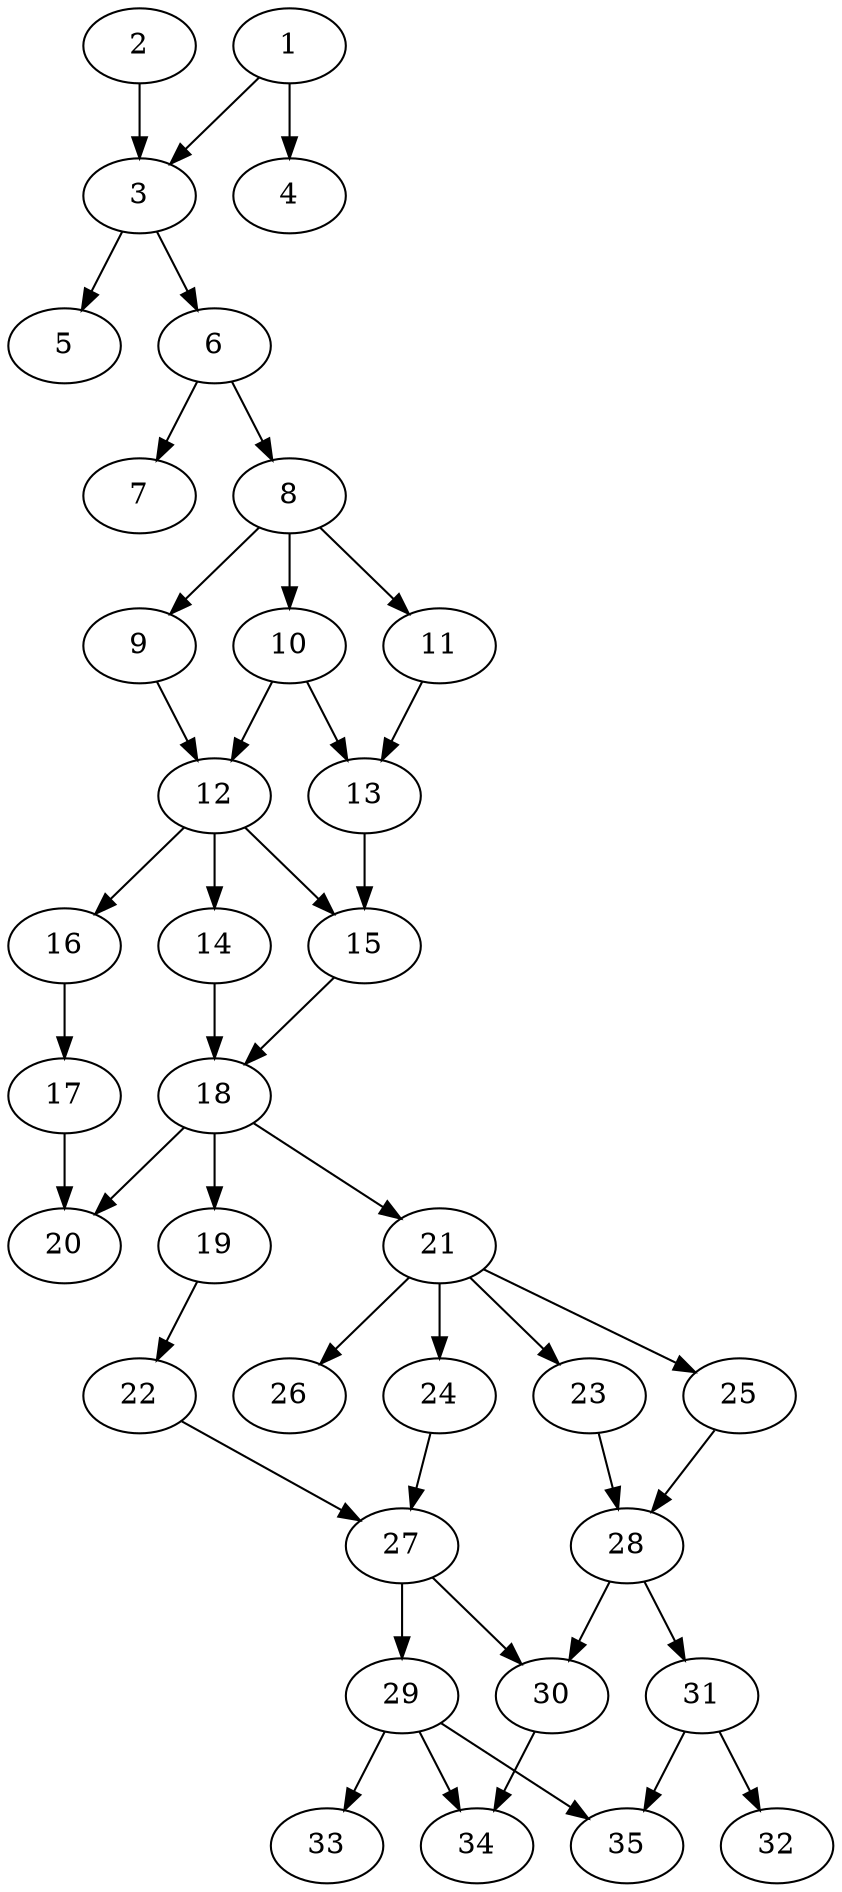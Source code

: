 // DAG automatically generated by daggen at Tue Aug  6 16:28:02 2019
// ./daggen --dot -n 35 --ccr 0.5 --fat 0.4 --regular 0.5 --density 0.6 --mindata 5242880 --maxdata 52428800 
digraph G {
  1 [size="27998208", alpha="0.08", expect_size="13999104"] 
  1 -> 3 [size ="13999104"]
  1 -> 4 [size ="13999104"]
  2 [size="86861824", alpha="0.20", expect_size="43430912"] 
  2 -> 3 [size ="43430912"]
  3 [size="66924544", alpha="0.16", expect_size="33462272"] 
  3 -> 5 [size ="33462272"]
  3 -> 6 [size ="33462272"]
  4 [size="94408704", alpha="0.19", expect_size="47204352"] 
  5 [size="20713472", alpha="0.04", expect_size="10356736"] 
  6 [size="64440320", alpha="0.03", expect_size="32220160"] 
  6 -> 7 [size ="32220160"]
  6 -> 8 [size ="32220160"]
  7 [size="67174400", alpha="0.06", expect_size="33587200"] 
  8 [size="80181248", alpha="0.09", expect_size="40090624"] 
  8 -> 9 [size ="40090624"]
  8 -> 10 [size ="40090624"]
  8 -> 11 [size ="40090624"]
  9 [size="14632960", alpha="0.18", expect_size="7316480"] 
  9 -> 12 [size ="7316480"]
  10 [size="85833728", alpha="0.04", expect_size="42916864"] 
  10 -> 12 [size ="42916864"]
  10 -> 13 [size ="42916864"]
  11 [size="82425856", alpha="0.13", expect_size="41212928"] 
  11 -> 13 [size ="41212928"]
  12 [size="23703552", alpha="0.05", expect_size="11851776"] 
  12 -> 14 [size ="11851776"]
  12 -> 15 [size ="11851776"]
  12 -> 16 [size ="11851776"]
  13 [size="23087104", alpha="0.11", expect_size="11543552"] 
  13 -> 15 [size ="11543552"]
  14 [size="98476032", alpha="0.19", expect_size="49238016"] 
  14 -> 18 [size ="49238016"]
  15 [size="93038592", alpha="0.06", expect_size="46519296"] 
  15 -> 18 [size ="46519296"]
  16 [size="17373184", alpha="0.05", expect_size="8686592"] 
  16 -> 17 [size ="8686592"]
  17 [size="30441472", alpha="0.07", expect_size="15220736"] 
  17 -> 20 [size ="15220736"]
  18 [size="60116992", alpha="0.16", expect_size="30058496"] 
  18 -> 19 [size ="30058496"]
  18 -> 20 [size ="30058496"]
  18 -> 21 [size ="30058496"]
  19 [size="102860800", alpha="0.08", expect_size="51430400"] 
  19 -> 22 [size ="51430400"]
  20 [size="91674624", alpha="0.02", expect_size="45837312"] 
  21 [size="17164288", alpha="0.19", expect_size="8582144"] 
  21 -> 23 [size ="8582144"]
  21 -> 24 [size ="8582144"]
  21 -> 25 [size ="8582144"]
  21 -> 26 [size ="8582144"]
  22 [size="78823424", alpha="0.13", expect_size="39411712"] 
  22 -> 27 [size ="39411712"]
  23 [size="101187584", alpha="0.18", expect_size="50593792"] 
  23 -> 28 [size ="50593792"]
  24 [size="58320896", alpha="0.01", expect_size="29160448"] 
  24 -> 27 [size ="29160448"]
  25 [size="52482048", alpha="0.07", expect_size="26241024"] 
  25 -> 28 [size ="26241024"]
  26 [size="82550784", alpha="0.04", expect_size="41275392"] 
  27 [size="11229184", alpha="0.12", expect_size="5614592"] 
  27 -> 29 [size ="5614592"]
  27 -> 30 [size ="5614592"]
  28 [size="42299392", alpha="0.16", expect_size="21149696"] 
  28 -> 30 [size ="21149696"]
  28 -> 31 [size ="21149696"]
  29 [size="25319424", alpha="0.00", expect_size="12659712"] 
  29 -> 33 [size ="12659712"]
  29 -> 34 [size ="12659712"]
  29 -> 35 [size ="12659712"]
  30 [size="64956416", alpha="0.01", expect_size="32478208"] 
  30 -> 34 [size ="32478208"]
  31 [size="74235904", alpha="0.17", expect_size="37117952"] 
  31 -> 32 [size ="37117952"]
  31 -> 35 [size ="37117952"]
  32 [size="70674432", alpha="0.15", expect_size="35337216"] 
  33 [size="36274176", alpha="0.16", expect_size="18137088"] 
  34 [size="27478016", alpha="0.16", expect_size="13739008"] 
  35 [size="33835008", alpha="0.13", expect_size="16917504"] 
}

